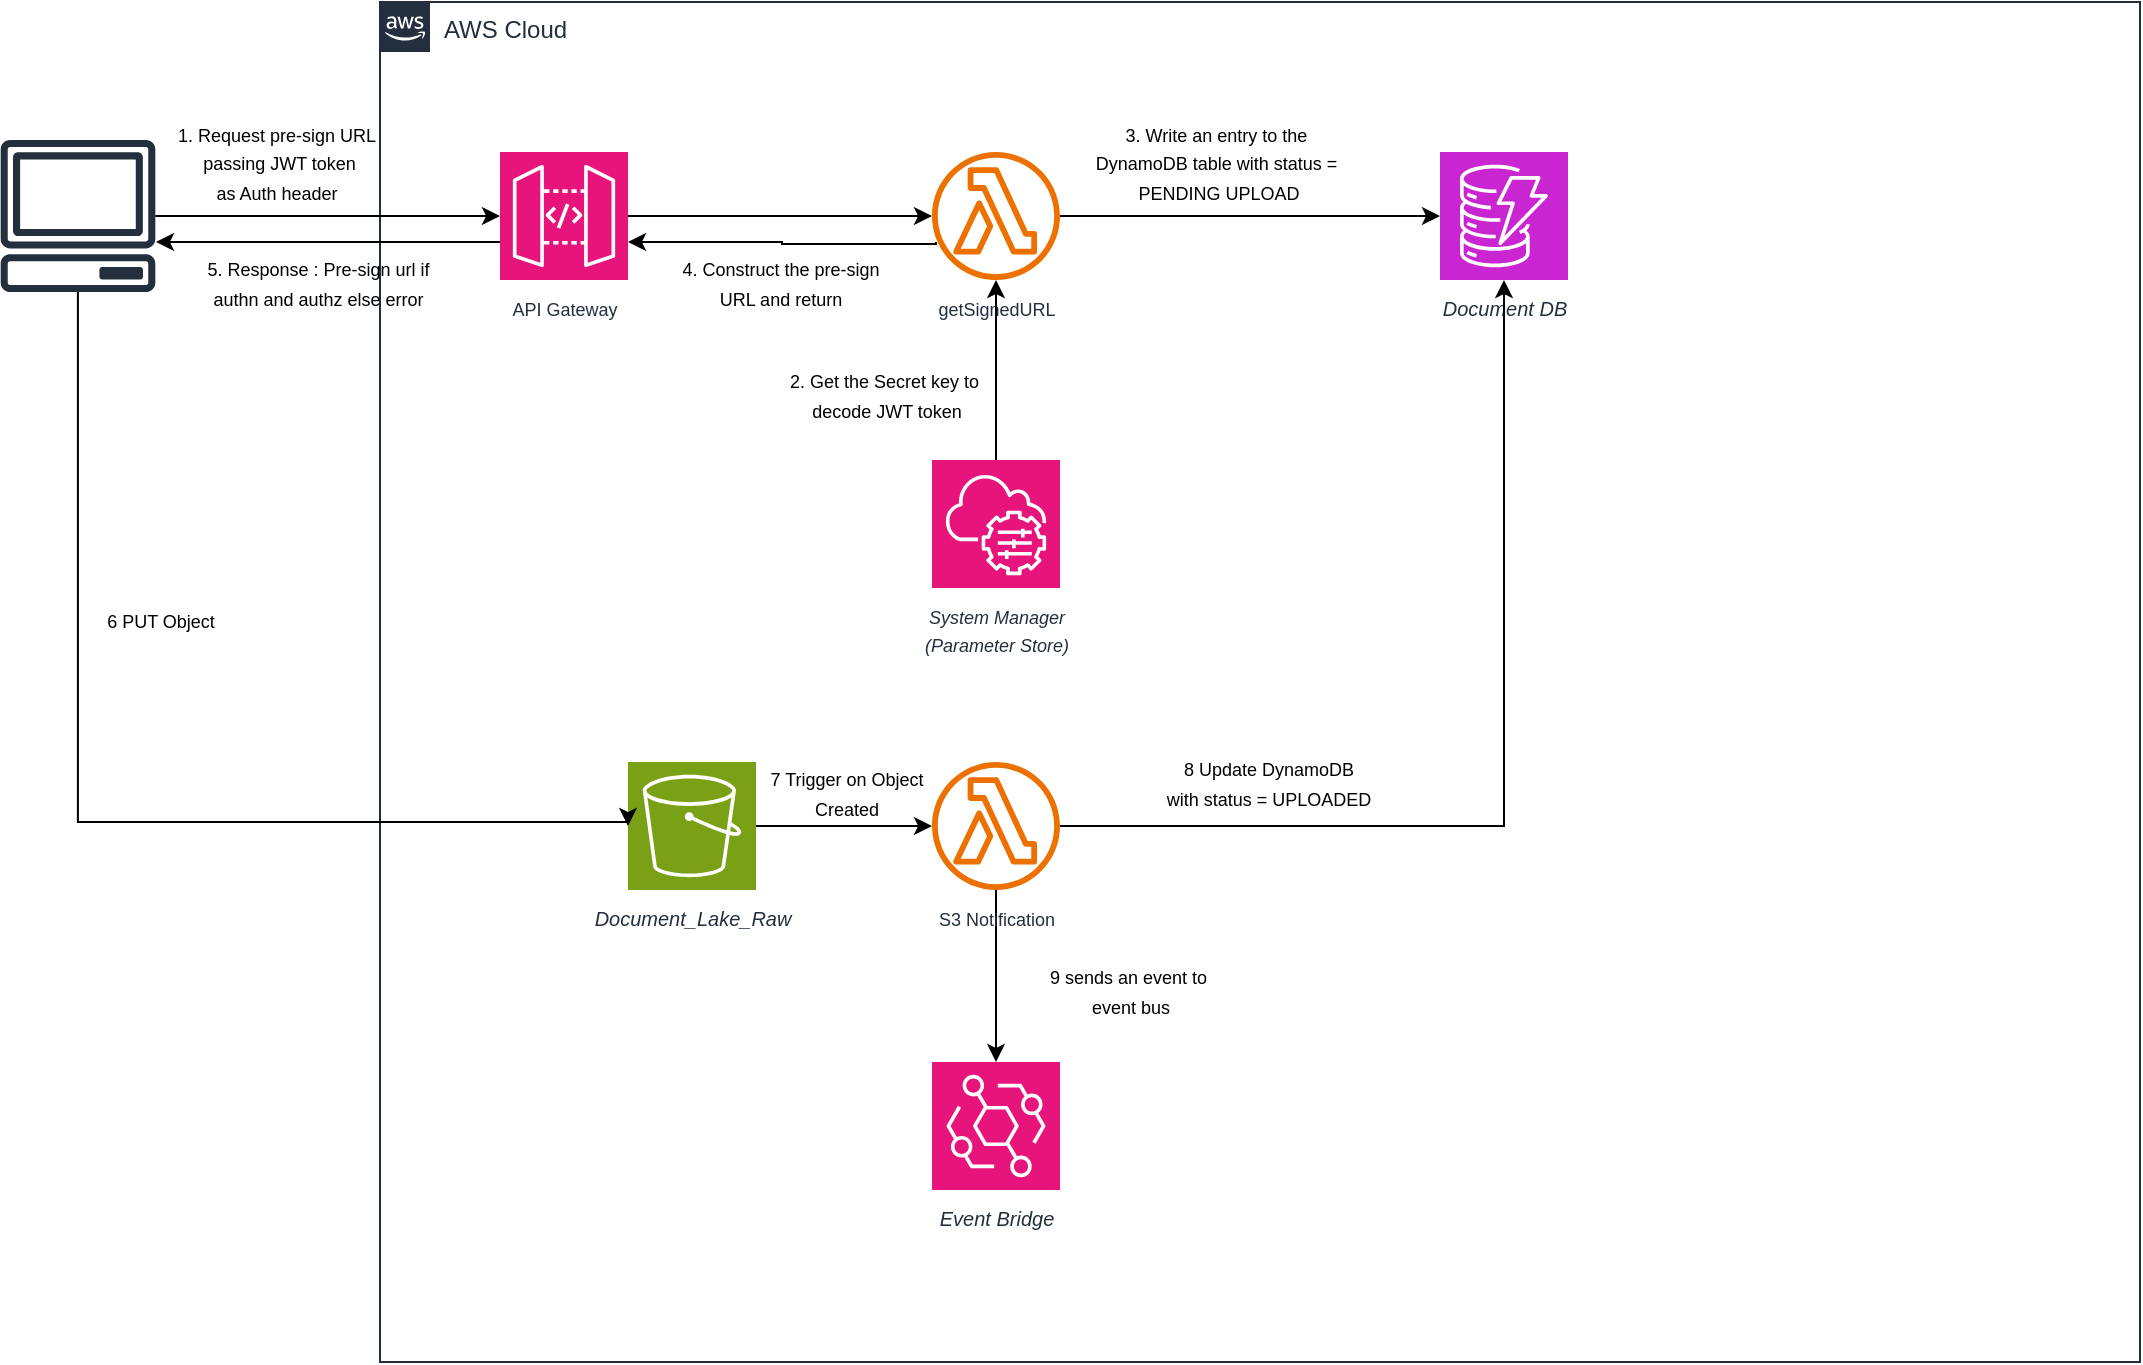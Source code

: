 <mxfile version="28.0.7" pages="2">
  <diagram name="Page-1" id="E7UYe3HloU4IGeHWMKbV">
    <mxGraphModel dx="843" dy="584" grid="1" gridSize="10" guides="1" tooltips="1" connect="1" arrows="1" fold="1" page="1" pageScale="1" pageWidth="1169" pageHeight="827" math="0" shadow="0">
      <root>
        <mxCell id="0" />
        <mxCell id="1" parent="0" />
        <mxCell id="tUnkrUY7VkPm53VX3lkZ-1" value="AWS Cloud" style="points=[[0,0],[0.25,0],[0.5,0],[0.75,0],[1,0],[1,0.25],[1,0.5],[1,0.75],[1,1],[0.75,1],[0.5,1],[0.25,1],[0,1],[0,0.75],[0,0.5],[0,0.25]];outlineConnect=0;gradientColor=none;html=1;whiteSpace=wrap;fontSize=12;fontStyle=0;container=1;pointerEvents=0;collapsible=0;recursiveResize=0;shape=mxgraph.aws4.group;grIcon=mxgraph.aws4.group_aws_cloud_alt;strokeColor=#232F3E;fillColor=none;verticalAlign=top;align=left;spacingLeft=30;fontColor=#232F3E;dashed=0;" vertex="1" parent="1">
          <mxGeometry x="240" y="120" width="880" height="680" as="geometry" />
        </mxCell>
        <mxCell id="tUnkrUY7VkPm53VX3lkZ-6" value="" style="edgeStyle=orthogonalEdgeStyle;rounded=0;orthogonalLoop=1;jettySize=auto;html=1;" edge="1" parent="tUnkrUY7VkPm53VX3lkZ-1" source="tUnkrUY7VkPm53VX3lkZ-3" target="tUnkrUY7VkPm53VX3lkZ-5">
          <mxGeometry relative="1" as="geometry" />
        </mxCell>
        <mxCell id="tUnkrUY7VkPm53VX3lkZ-3" value="&lt;font style=&quot;font-size: 9px;&quot;&gt;API Gateway&lt;/font&gt;" style="sketch=0;points=[[0,0,0],[0.25,0,0],[0.5,0,0],[0.75,0,0],[1,0,0],[0,1,0],[0.25,1,0],[0.5,1,0],[0.75,1,0],[1,1,0],[0,0.25,0],[0,0.5,0],[0,0.75,0],[1,0.25,0],[1,0.5,0],[1,0.75,0]];outlineConnect=0;fontColor=#232F3E;fillColor=#E7157B;strokeColor=#ffffff;dashed=0;verticalLabelPosition=bottom;verticalAlign=top;align=center;html=1;fontSize=12;fontStyle=0;aspect=fixed;shape=mxgraph.aws4.resourceIcon;resIcon=mxgraph.aws4.api_gateway;" vertex="1" parent="tUnkrUY7VkPm53VX3lkZ-1">
          <mxGeometry x="60" y="75" width="64" height="64" as="geometry" />
        </mxCell>
        <mxCell id="tUnkrUY7VkPm53VX3lkZ-28" value="" style="edgeStyle=orthogonalEdgeStyle;rounded=0;orthogonalLoop=1;jettySize=auto;html=1;" edge="1" parent="tUnkrUY7VkPm53VX3lkZ-1" source="tUnkrUY7VkPm53VX3lkZ-5" target="tUnkrUY7VkPm53VX3lkZ-24">
          <mxGeometry relative="1" as="geometry" />
        </mxCell>
        <mxCell id="tUnkrUY7VkPm53VX3lkZ-5" value="&lt;font style=&quot;font-size: 9px;&quot;&gt;getSignedURL&lt;/font&gt;" style="sketch=0;outlineConnect=0;fontColor=#232F3E;gradientColor=none;fillColor=#ED7100;strokeColor=none;dashed=0;verticalLabelPosition=bottom;verticalAlign=top;align=center;html=1;fontSize=12;fontStyle=0;aspect=fixed;pointerEvents=1;shape=mxgraph.aws4.lambda_function;" vertex="1" parent="tUnkrUY7VkPm53VX3lkZ-1">
          <mxGeometry x="276" y="75" width="64" height="64" as="geometry" />
        </mxCell>
        <mxCell id="tUnkrUY7VkPm53VX3lkZ-9" style="edgeStyle=orthogonalEdgeStyle;rounded=0;orthogonalLoop=1;jettySize=auto;html=1;entryX=1;entryY=0.75;entryDx=0;entryDy=0;entryPerimeter=0;" edge="1" parent="tUnkrUY7VkPm53VX3lkZ-1">
          <mxGeometry relative="1" as="geometry">
            <mxPoint x="278.001" y="120" as="sourcePoint" />
            <mxPoint x="124" y="120" as="targetPoint" />
            <Array as="points">
              <mxPoint x="201" y="121" />
            </Array>
          </mxGeometry>
        </mxCell>
        <mxCell id="j_T6sk5lCH3NUCUp1h6N-3" value="" style="edgeStyle=orthogonalEdgeStyle;rounded=0;orthogonalLoop=1;jettySize=auto;html=1;" edge="1" parent="tUnkrUY7VkPm53VX3lkZ-1" source="tUnkrUY7VkPm53VX3lkZ-10" target="j_T6sk5lCH3NUCUp1h6N-2">
          <mxGeometry relative="1" as="geometry" />
        </mxCell>
        <mxCell id="tUnkrUY7VkPm53VX3lkZ-10" value="&lt;font size=&quot;1&quot;&gt;&lt;i&gt;Document_Lake_Raw&lt;/i&gt;&lt;/font&gt;" style="sketch=0;points=[[0,0,0],[0.25,0,0],[0.5,0,0],[0.75,0,0],[1,0,0],[0,1,0],[0.25,1,0],[0.5,1,0],[0.75,1,0],[1,1,0],[0,0.25,0],[0,0.5,0],[0,0.75,0],[1,0.25,0],[1,0.5,0],[1,0.75,0]];outlineConnect=0;fontColor=#232F3E;fillColor=#7AA116;strokeColor=#ffffff;dashed=0;verticalLabelPosition=bottom;verticalAlign=top;align=center;html=1;fontSize=12;fontStyle=0;aspect=fixed;shape=mxgraph.aws4.resourceIcon;resIcon=mxgraph.aws4.s3;" vertex="1" parent="tUnkrUY7VkPm53VX3lkZ-1">
          <mxGeometry x="124" y="380" width="64" height="64" as="geometry" />
        </mxCell>
        <mxCell id="tUnkrUY7VkPm53VX3lkZ-16" value="&lt;font style=&quot;font-size: 10px;&quot;&gt;&lt;i&gt;Event Bridge&lt;/i&gt;&lt;/font&gt;" style="sketch=0;points=[[0,0,0],[0.25,0,0],[0.5,0,0],[0.75,0,0],[1,0,0],[0,1,0],[0.25,1,0],[0.5,1,0],[0.75,1,0],[1,1,0],[0,0.25,0],[0,0.5,0],[0,0.75,0],[1,0.25,0],[1,0.5,0],[1,0.75,0]];outlineConnect=0;fontColor=#232F3E;fillColor=#E7157B;strokeColor=#ffffff;dashed=0;verticalLabelPosition=bottom;verticalAlign=top;align=center;html=1;fontSize=12;fontStyle=0;aspect=fixed;shape=mxgraph.aws4.resourceIcon;resIcon=mxgraph.aws4.eventbridge;" vertex="1" parent="tUnkrUY7VkPm53VX3lkZ-1">
          <mxGeometry x="276" y="530" width="64" height="64" as="geometry" />
        </mxCell>
        <mxCell id="tUnkrUY7VkPm53VX3lkZ-24" value="&lt;font size=&quot;1&quot;&gt;&lt;i&gt;Document DB&lt;/i&gt;&lt;/font&gt;" style="sketch=0;points=[[0,0,0],[0.25,0,0],[0.5,0,0],[0.75,0,0],[1,0,0],[0,1,0],[0.25,1,0],[0.5,1,0],[0.75,1,0],[1,1,0],[0,0.25,0],[0,0.5,0],[0,0.75,0],[1,0.25,0],[1,0.5,0],[1,0.75,0]];outlineConnect=0;fontColor=#232F3E;fillColor=#C925D1;strokeColor=#ffffff;dashed=0;verticalLabelPosition=bottom;verticalAlign=top;align=center;html=1;fontSize=12;fontStyle=0;aspect=fixed;shape=mxgraph.aws4.resourceIcon;resIcon=mxgraph.aws4.dynamodb;" vertex="1" parent="tUnkrUY7VkPm53VX3lkZ-1">
          <mxGeometry x="530" y="75" width="64" height="64" as="geometry" />
        </mxCell>
        <mxCell id="tUnkrUY7VkPm53VX3lkZ-26" value="" style="edgeStyle=orthogonalEdgeStyle;rounded=0;orthogonalLoop=1;jettySize=auto;html=1;" edge="1" parent="tUnkrUY7VkPm53VX3lkZ-1" source="tUnkrUY7VkPm53VX3lkZ-25" target="tUnkrUY7VkPm53VX3lkZ-5">
          <mxGeometry relative="1" as="geometry" />
        </mxCell>
        <mxCell id="tUnkrUY7VkPm53VX3lkZ-25" value="&lt;font style=&quot;font-size: 9px;&quot;&gt;&lt;i&gt;System Manager&lt;/i&gt;&lt;/font&gt;&lt;div&gt;&lt;font style=&quot;font-size: 9px;&quot;&gt;&lt;i&gt;(Parameter Store)&lt;/i&gt;&lt;/font&gt;&lt;/div&gt;" style="sketch=0;points=[[0,0,0],[0.25,0,0],[0.5,0,0],[0.75,0,0],[1,0,0],[0,1,0],[0.25,1,0],[0.5,1,0],[0.75,1,0],[1,1,0],[0,0.25,0],[0,0.5,0],[0,0.75,0],[1,0.25,0],[1,0.5,0],[1,0.75,0]];points=[[0,0,0],[0.25,0,0],[0.5,0,0],[0.75,0,0],[1,0,0],[0,1,0],[0.25,1,0],[0.5,1,0],[0.75,1,0],[1,1,0],[0,0.25,0],[0,0.5,0],[0,0.75,0],[1,0.25,0],[1,0.5,0],[1,0.75,0]];outlineConnect=0;fontColor=#232F3E;fillColor=#E7157B;strokeColor=#ffffff;dashed=0;verticalLabelPosition=bottom;verticalAlign=top;align=center;html=1;fontSize=12;fontStyle=0;aspect=fixed;shape=mxgraph.aws4.resourceIcon;resIcon=mxgraph.aws4.systems_manager;" vertex="1" parent="tUnkrUY7VkPm53VX3lkZ-1">
          <mxGeometry x="276" y="229" width="64" height="64" as="geometry" />
        </mxCell>
        <mxCell id="tUnkrUY7VkPm53VX3lkZ-27" value="&lt;font style=&quot;font-size: 9px;&quot;&gt;2. Get the Secret key to&amp;nbsp;&lt;/font&gt;&lt;div&gt;&lt;font style=&quot;font-size: 9px;&quot;&gt;decode JWT token&lt;br&gt;&lt;/font&gt;&lt;/div&gt;" style="text;html=1;align=center;verticalAlign=middle;resizable=0;points=[];autosize=1;strokeColor=none;fillColor=none;" vertex="1" parent="tUnkrUY7VkPm53VX3lkZ-1">
          <mxGeometry x="193" y="176" width="120" height="40" as="geometry" />
        </mxCell>
        <mxCell id="tUnkrUY7VkPm53VX3lkZ-29" value="&lt;font style=&quot;font-size: 9px;&quot;&gt;3. Write an entry to the&amp;nbsp;&lt;/font&gt;&lt;div&gt;&lt;font style=&quot;font-size: 9px;&quot;&gt;DynamoDB&amp;nbsp;&lt;/font&gt;&lt;span style=&quot;font-size: 9px; background-color: transparent; color: light-dark(rgb(0, 0, 0), rgb(255, 255, 255));&quot;&gt;table with status =&amp;nbsp;&lt;/span&gt;&lt;/div&gt;&lt;div&gt;&lt;span style=&quot;font-size: 9px; background-color: transparent; color: light-dark(rgb(0, 0, 0), rgb(255, 255, 255));&quot;&gt;PENDING UPLOAD&lt;/span&gt;&lt;/div&gt;" style="text;html=1;align=center;verticalAlign=middle;resizable=0;points=[];autosize=1;strokeColor=none;fillColor=none;" vertex="1" parent="tUnkrUY7VkPm53VX3lkZ-1">
          <mxGeometry x="344" y="50" width="150" height="60" as="geometry" />
        </mxCell>
        <mxCell id="tUnkrUY7VkPm53VX3lkZ-30" value="&lt;font style=&quot;font-size: 9px;&quot;&gt;4. Construct the pre-sign&lt;/font&gt;&lt;div&gt;&lt;font style=&quot;font-size: 9px;&quot;&gt;URL and return&lt;/font&gt;&lt;/div&gt;" style="text;html=1;align=center;verticalAlign=middle;resizable=0;points=[];autosize=1;strokeColor=none;fillColor=none;" vertex="1" parent="tUnkrUY7VkPm53VX3lkZ-1">
          <mxGeometry x="140" y="120" width="120" height="40" as="geometry" />
        </mxCell>
        <mxCell id="j_T6sk5lCH3NUCUp1h6N-7" value="" style="edgeStyle=orthogonalEdgeStyle;rounded=0;orthogonalLoop=1;jettySize=auto;html=1;" edge="1" parent="tUnkrUY7VkPm53VX3lkZ-1" source="j_T6sk5lCH3NUCUp1h6N-2" target="tUnkrUY7VkPm53VX3lkZ-16">
          <mxGeometry relative="1" as="geometry" />
        </mxCell>
        <mxCell id="j_T6sk5lCH3NUCUp1h6N-2" value="&lt;font style=&quot;font-size: 9px;&quot;&gt;S3 Notification&lt;/font&gt;" style="sketch=0;outlineConnect=0;fontColor=#232F3E;gradientColor=none;fillColor=#ED7100;strokeColor=none;dashed=0;verticalLabelPosition=bottom;verticalAlign=top;align=center;html=1;fontSize=12;fontStyle=0;aspect=fixed;pointerEvents=1;shape=mxgraph.aws4.lambda_function;" vertex="1" parent="tUnkrUY7VkPm53VX3lkZ-1">
          <mxGeometry x="276" y="380" width="64" height="64" as="geometry" />
        </mxCell>
        <mxCell id="j_T6sk5lCH3NUCUp1h6N-4" value="&lt;font style=&quot;font-size: 9px;&quot;&gt;7 Trigger on Object&lt;br&gt;&lt;/font&gt;&lt;div&gt;&lt;font style=&quot;font-size: 9px;&quot;&gt;Created&lt;/font&gt;&lt;/div&gt;" style="text;html=1;align=center;verticalAlign=middle;resizable=0;points=[];autosize=1;strokeColor=none;fillColor=none;" vertex="1" parent="tUnkrUY7VkPm53VX3lkZ-1">
          <mxGeometry x="183" y="375" width="100" height="40" as="geometry" />
        </mxCell>
        <mxCell id="j_T6sk5lCH3NUCUp1h6N-5" style="edgeStyle=orthogonalEdgeStyle;rounded=0;orthogonalLoop=1;jettySize=auto;html=1;entryX=0.5;entryY=1;entryDx=0;entryDy=0;entryPerimeter=0;" edge="1" parent="tUnkrUY7VkPm53VX3lkZ-1" source="j_T6sk5lCH3NUCUp1h6N-2" target="tUnkrUY7VkPm53VX3lkZ-24">
          <mxGeometry relative="1" as="geometry" />
        </mxCell>
        <mxCell id="j_T6sk5lCH3NUCUp1h6N-6" value="&lt;font style=&quot;font-size: 9px;&quot;&gt;8 Update DynamoDB&lt;br&gt;&lt;/font&gt;&lt;div&gt;&lt;font style=&quot;font-size: 9px;&quot;&gt;with status = UPLOADED&lt;/font&gt;&lt;/div&gt;" style="text;html=1;align=center;verticalAlign=middle;resizable=0;points=[];autosize=1;strokeColor=none;fillColor=none;" vertex="1" parent="tUnkrUY7VkPm53VX3lkZ-1">
          <mxGeometry x="379" y="370" width="130" height="40" as="geometry" />
        </mxCell>
        <mxCell id="j_T6sk5lCH3NUCUp1h6N-8" value="&lt;font style=&quot;font-size: 9px;&quot;&gt;9 sends an event to&amp;nbsp;&lt;/font&gt;&lt;div&gt;&lt;font style=&quot;font-size: 9px;&quot;&gt;event bus&lt;br&gt;&lt;/font&gt;&lt;/div&gt;" style="text;html=1;align=center;verticalAlign=middle;resizable=0;points=[];autosize=1;strokeColor=none;fillColor=none;" vertex="1" parent="tUnkrUY7VkPm53VX3lkZ-1">
          <mxGeometry x="325" y="474" width="100" height="40" as="geometry" />
        </mxCell>
        <mxCell id="tUnkrUY7VkPm53VX3lkZ-2" value="" style="sketch=0;outlineConnect=0;fontColor=#232F3E;gradientColor=none;fillColor=#232F3D;strokeColor=none;dashed=0;verticalLabelPosition=bottom;verticalAlign=top;align=center;html=1;fontSize=12;fontStyle=0;aspect=fixed;pointerEvents=1;shape=mxgraph.aws4.client;" vertex="1" parent="1">
          <mxGeometry x="50" y="189" width="78" height="76" as="geometry" />
        </mxCell>
        <mxCell id="tUnkrUY7VkPm53VX3lkZ-4" style="edgeStyle=orthogonalEdgeStyle;rounded=0;orthogonalLoop=1;jettySize=auto;html=1;entryX=0;entryY=0.5;entryDx=0;entryDy=0;entryPerimeter=0;" edge="1" parent="1" source="tUnkrUY7VkPm53VX3lkZ-2" target="tUnkrUY7VkPm53VX3lkZ-3">
          <mxGeometry relative="1" as="geometry" />
        </mxCell>
        <mxCell id="tUnkrUY7VkPm53VX3lkZ-15" style="edgeStyle=orthogonalEdgeStyle;rounded=0;orthogonalLoop=1;jettySize=auto;html=1;entryX=0;entryY=0.5;entryDx=0;entryDy=0;entryPerimeter=0;" edge="1" parent="1" source="tUnkrUY7VkPm53VX3lkZ-2" target="tUnkrUY7VkPm53VX3lkZ-10">
          <mxGeometry relative="1" as="geometry">
            <Array as="points">
              <mxPoint x="89" y="530" />
              <mxPoint x="364" y="530" />
            </Array>
          </mxGeometry>
        </mxCell>
        <mxCell id="tUnkrUY7VkPm53VX3lkZ-23" value="&lt;font style=&quot;font-size: 9px;&quot;&gt;1. Request pre-sign URL&lt;/font&gt;&lt;div&gt;&lt;span style=&quot;font-size: 9px; background-color: transparent; color: light-dark(rgb(0, 0, 0), rgb(255, 255, 255));&quot;&gt;&amp;nbsp;passing JWT token&lt;/span&gt;&lt;/div&gt;&lt;div&gt;&lt;span style=&quot;font-size: 9px; background-color: transparent; color: light-dark(rgb(0, 0, 0), rgb(255, 255, 255));&quot;&gt;as Auth header&lt;/span&gt;&lt;/div&gt;" style="text;html=1;align=center;verticalAlign=middle;resizable=0;points=[];autosize=1;strokeColor=none;fillColor=none;" vertex="1" parent="1">
          <mxGeometry x="128" y="170" width="120" height="60" as="geometry" />
        </mxCell>
        <mxCell id="tUnkrUY7VkPm53VX3lkZ-31" style="edgeStyle=orthogonalEdgeStyle;rounded=0;orthogonalLoop=1;jettySize=auto;html=1;entryX=0;entryY=0.5;entryDx=0;entryDy=0;entryPerimeter=0;" edge="1" parent="1">
          <mxGeometry relative="1" as="geometry">
            <mxPoint x="300" y="240" as="sourcePoint" />
            <mxPoint x="128" y="240" as="targetPoint" />
          </mxGeometry>
        </mxCell>
        <mxCell id="tUnkrUY7VkPm53VX3lkZ-32" value="&lt;font style=&quot;font-size: 9px;&quot;&gt;5. Response : Pre-sign url if&amp;nbsp;&lt;/font&gt;&lt;div&gt;&lt;font style=&quot;font-size: 9px;&quot;&gt;authn and authz else e&lt;/font&gt;&lt;span style=&quot;font-size: 9px; background-color: transparent; color: light-dark(rgb(0, 0, 0), rgb(255, 255, 255));&quot;&gt;rror&amp;nbsp;&lt;/span&gt;&lt;/div&gt;" style="text;html=1;align=center;verticalAlign=middle;resizable=0;points=[];autosize=1;strokeColor=none;fillColor=none;" vertex="1" parent="1">
          <mxGeometry x="140" y="240" width="140" height="40" as="geometry" />
        </mxCell>
        <mxCell id="j_T6sk5lCH3NUCUp1h6N-1" value="&lt;font style=&quot;font-size: 9px;&quot;&gt;6 PUT Object&lt;br&gt;&lt;/font&gt;" style="text;html=1;align=center;verticalAlign=middle;resizable=0;points=[];autosize=1;strokeColor=none;fillColor=none;" vertex="1" parent="1">
          <mxGeometry x="90" y="414" width="80" height="30" as="geometry" />
        </mxCell>
      </root>
    </mxGraphModel>
  </diagram>
  <diagram id="AHVK7oY3l-GiRCAMckzw" name="Page-2">
    <mxGraphModel grid="1" page="1" gridSize="10" guides="1" tooltips="1" connect="1" arrows="1" fold="1" pageScale="1" pageWidth="1169" pageHeight="827" math="0" shadow="0">
      <root>
        <mxCell id="0" />
        <mxCell id="1" parent="0" />
      </root>
    </mxGraphModel>
  </diagram>
</mxfile>
